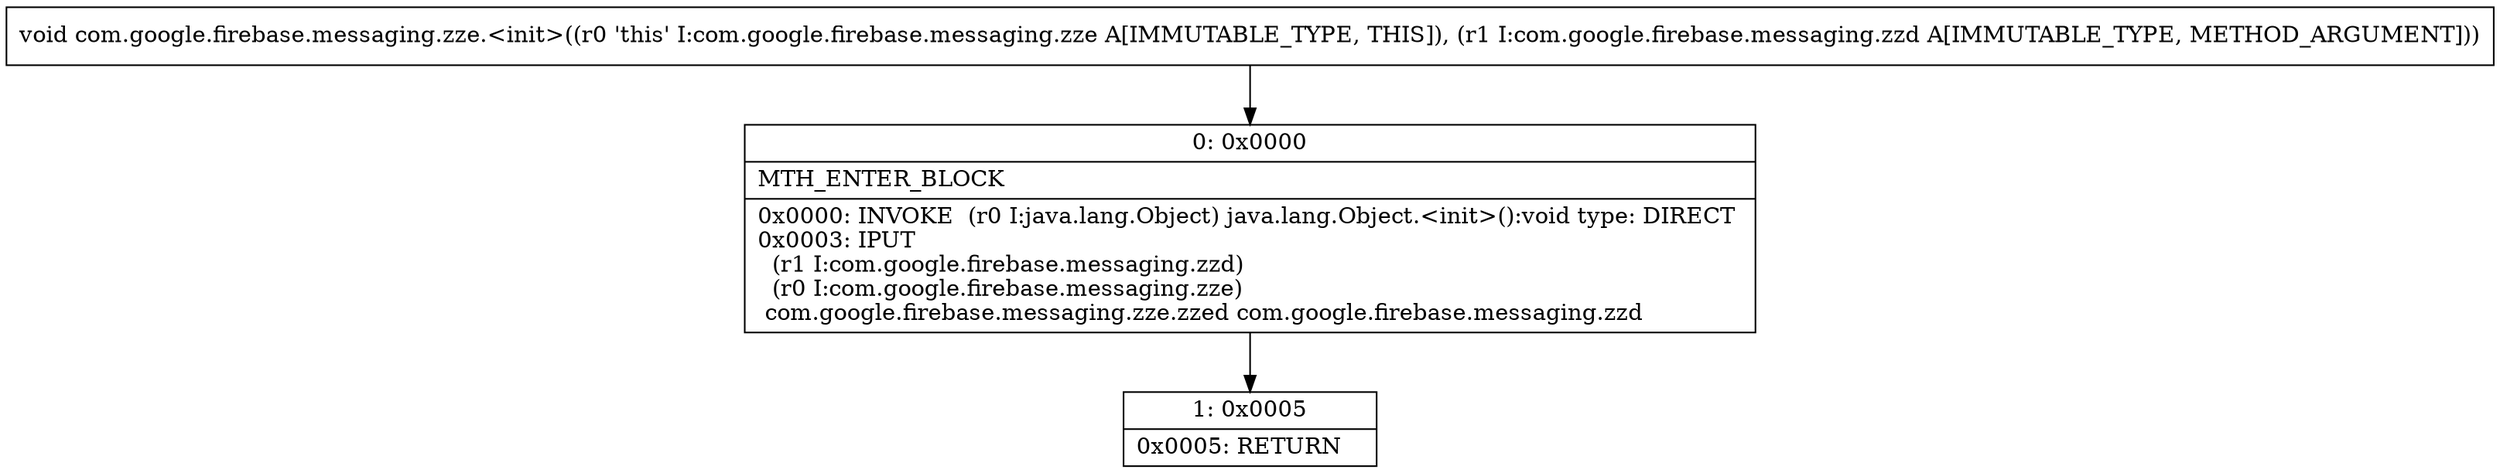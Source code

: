 digraph "CFG forcom.google.firebase.messaging.zze.\<init\>(Lcom\/google\/firebase\/messaging\/zzd;)V" {
Node_0 [shape=record,label="{0\:\ 0x0000|MTH_ENTER_BLOCK\l|0x0000: INVOKE  (r0 I:java.lang.Object) java.lang.Object.\<init\>():void type: DIRECT \l0x0003: IPUT  \l  (r1 I:com.google.firebase.messaging.zzd)\l  (r0 I:com.google.firebase.messaging.zze)\l com.google.firebase.messaging.zze.zzed com.google.firebase.messaging.zzd \l}"];
Node_1 [shape=record,label="{1\:\ 0x0005|0x0005: RETURN   \l}"];
MethodNode[shape=record,label="{void com.google.firebase.messaging.zze.\<init\>((r0 'this' I:com.google.firebase.messaging.zze A[IMMUTABLE_TYPE, THIS]), (r1 I:com.google.firebase.messaging.zzd A[IMMUTABLE_TYPE, METHOD_ARGUMENT])) }"];
MethodNode -> Node_0;
Node_0 -> Node_1;
}

